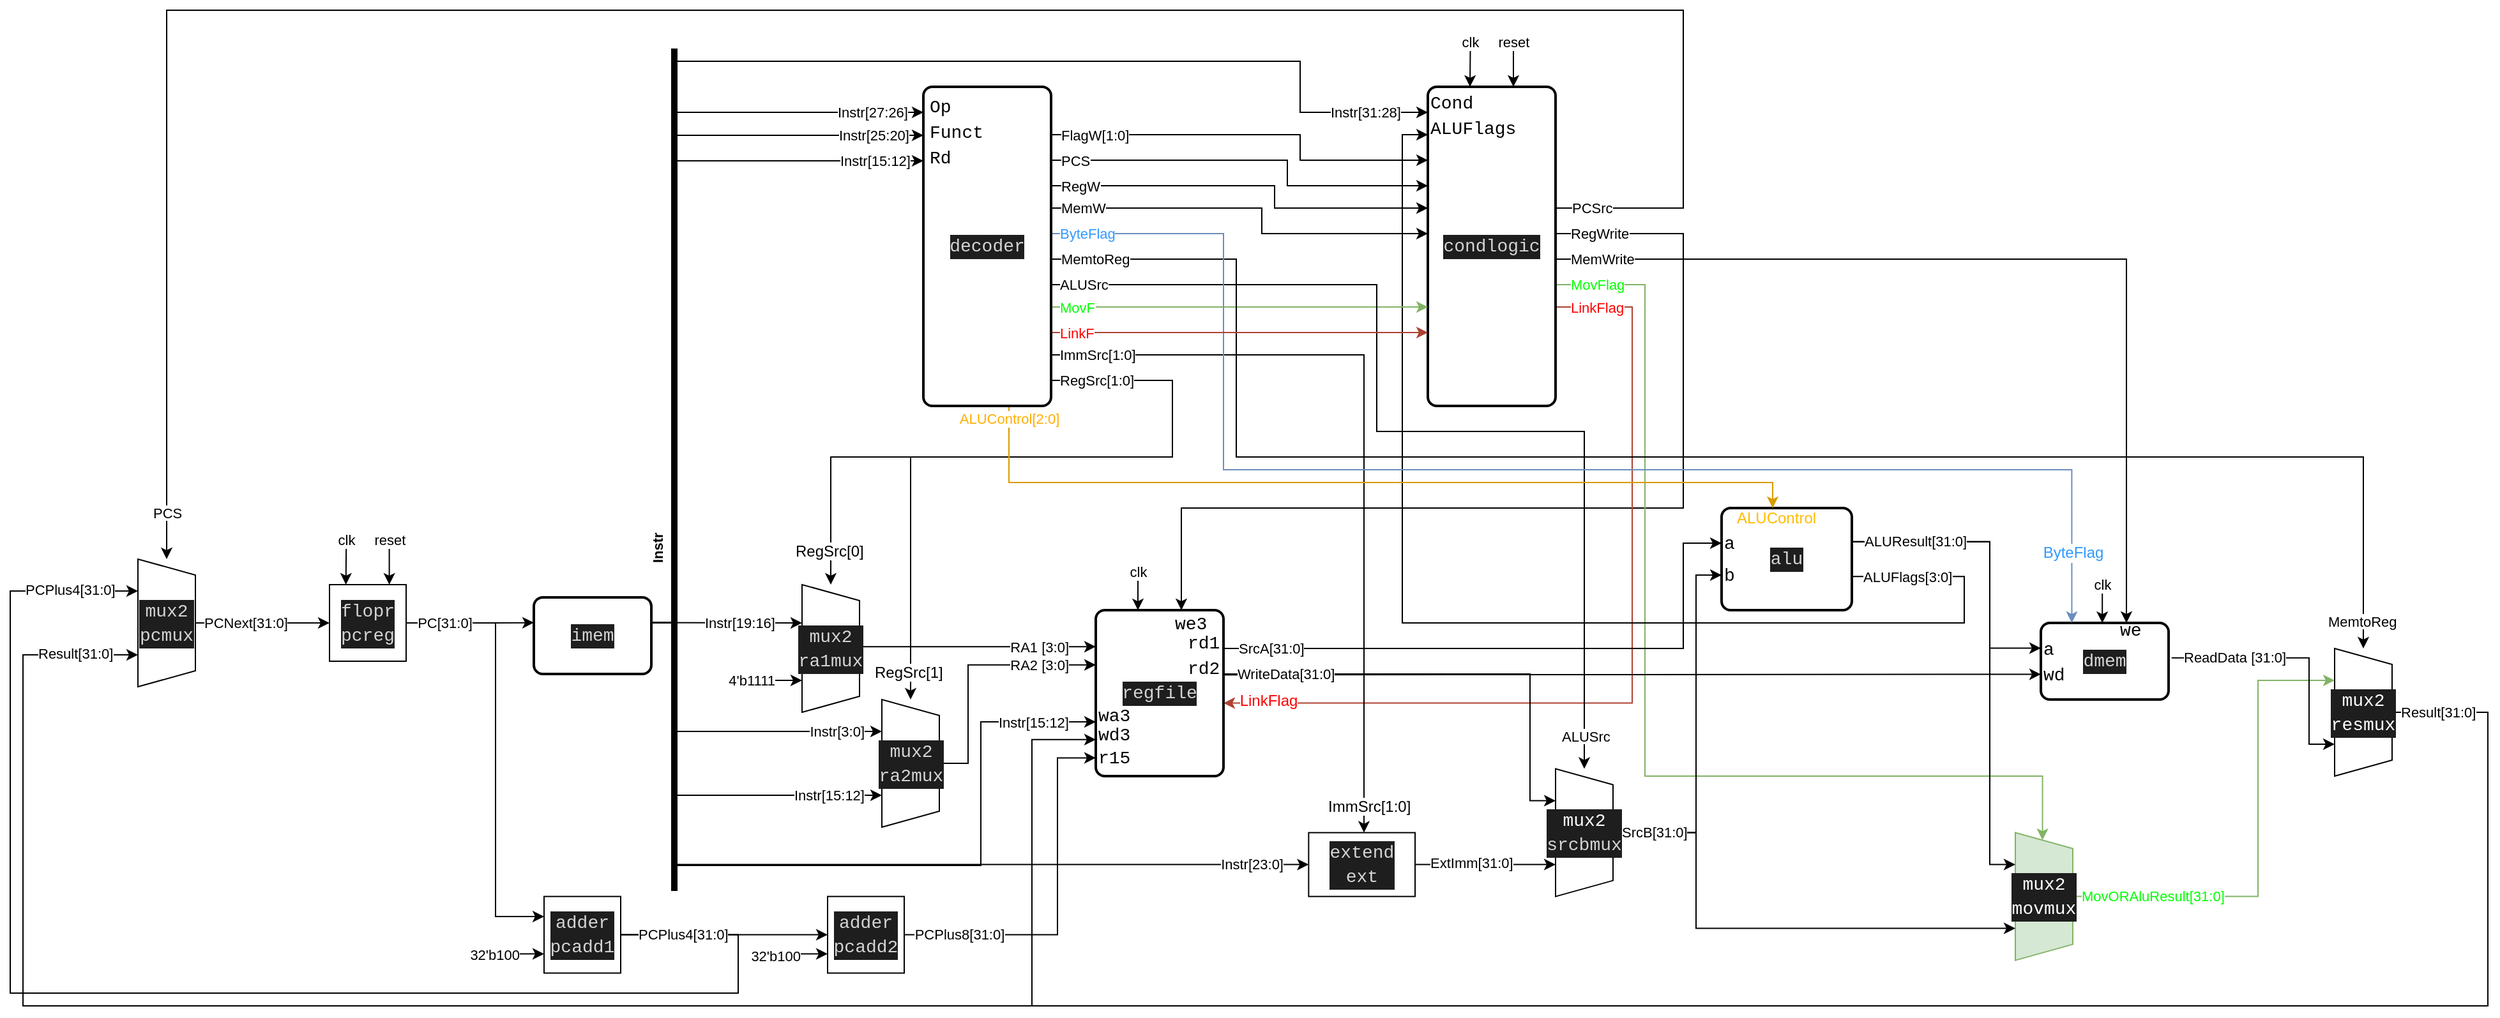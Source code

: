 <mxfile version="21.6.1" type="github">
  <diagram name="Página-1" id="vVoyAeHp4Rk1YM-1fCIQ">
    <mxGraphModel dx="1665" dy="1622" grid="1" gridSize="10" guides="1" tooltips="1" connect="1" arrows="1" fold="1" page="1" pageScale="1" pageWidth="827" pageHeight="1169" math="0" shadow="0">
      <root>
        <mxCell id="0" />
        <mxCell id="1" parent="0" />
        <mxCell id="tbejQX52NWhL7G9Jqi1e-33" value="PCSrc" style="edgeStyle=orthogonalEdgeStyle;rounded=0;orthogonalLoop=1;jettySize=auto;html=1;exitX=1;exitY=0.38;exitDx=0;exitDy=0;exitPerimeter=0;labelPosition=left;verticalLabelPosition=middle;align=left;verticalAlign=middle;textDirection=ltr;entryX=1;entryY=0.5;entryDx=0;entryDy=0;entryPerimeter=0;" parent="1" source="tbejQX52NWhL7G9Jqi1e-9" target="FmY12MPKPxn2fFbcgKqL-1" edge="1">
          <mxGeometry x="-0.989" relative="1" as="geometry">
            <mxPoint x="550" y="-5" as="targetPoint" />
            <Array as="points">
              <mxPoint x="570" y="-5" />
              <mxPoint x="570" y="-160" />
              <mxPoint x="-617" y="-160" />
            </Array>
            <mxPoint as="offset" />
          </mxGeometry>
        </mxCell>
        <mxCell id="tbejQX52NWhL7G9Jqi1e-34" value="RegWrite" style="edgeStyle=orthogonalEdgeStyle;rounded=0;orthogonalLoop=1;jettySize=auto;html=1;exitX=1;exitY=0.46;exitDx=0;exitDy=0;exitPerimeter=0;labelPosition=left;verticalLabelPosition=middle;align=left;verticalAlign=middle;textDirection=ltr;entryX=0.67;entryY=0;entryDx=0;entryDy=0;entryPerimeter=0;" parent="1" source="tbejQX52NWhL7G9Jqi1e-9" target="FmY12MPKPxn2fFbcgKqL-13" edge="1">
          <mxGeometry x="-0.976" relative="1" as="geometry">
            <mxPoint x="550" y="15" as="targetPoint" />
            <Array as="points">
              <mxPoint x="570" y="15" />
              <mxPoint x="570" y="230" />
              <mxPoint x="177" y="230" />
            </Array>
            <mxPoint as="offset" />
          </mxGeometry>
        </mxCell>
        <mxCell id="tbejQX52NWhL7G9Jqi1e-35" value="MemWrite" style="edgeStyle=orthogonalEdgeStyle;rounded=0;orthogonalLoop=1;jettySize=auto;html=1;exitX=1;exitY=0.54;exitDx=0;exitDy=0;exitPerimeter=0;labelPosition=left;verticalLabelPosition=middle;align=left;verticalAlign=middle;textDirection=ltr;entryX=0.67;entryY=0;entryDx=0;entryDy=0;entryPerimeter=0;" parent="1" source="tbejQX52NWhL7G9Jqi1e-9" target="FmY12MPKPxn2fFbcgKqL-44" edge="1">
          <mxGeometry x="-0.973" relative="1" as="geometry">
            <mxPoint x="550" y="35" as="targetPoint" />
            <mxPoint as="offset" />
          </mxGeometry>
        </mxCell>
        <mxCell id="tbejQX52NWhL7G9Jqi1e-36" value="&lt;font color=&quot;#00ff00&quot;&gt;MovFlag&lt;/font&gt;" style="edgeStyle=orthogonalEdgeStyle;rounded=0;orthogonalLoop=1;jettySize=auto;html=1;exitX=1;exitY=0.62;exitDx=0;exitDy=0;exitPerimeter=0;fillColor=#d5e8d4;strokeColor=#82b366;labelPosition=left;verticalLabelPosition=middle;align=left;verticalAlign=middle;textDirection=ltr;entryX=0.942;entryY=0.527;entryDx=0;entryDy=0;entryPerimeter=0;" parent="1" source="tbejQX52NWhL7G9Jqi1e-9" target="FmY12MPKPxn2fFbcgKqL-42" edge="1">
          <mxGeometry x="-0.976" relative="1" as="geometry">
            <mxPoint x="350.0" y="115.174" as="targetPoint" />
            <Array as="points">
              <mxPoint x="540" y="55" />
              <mxPoint x="540" y="440" />
              <mxPoint x="851" y="440" />
            </Array>
            <mxPoint as="offset" />
          </mxGeometry>
        </mxCell>
        <mxCell id="FmY12MPKPxn2fFbcgKqL-51" value="clk" style="edgeStyle=orthogonalEdgeStyle;rounded=0;orthogonalLoop=1;jettySize=auto;html=1;exitX=0.33;exitY=0;exitDx=0;exitDy=0;exitPerimeter=0;startArrow=classic;startFill=1;endArrow=none;endFill=0;" parent="1" source="tbejQX52NWhL7G9Jqi1e-9" edge="1">
          <mxGeometry x="1" relative="1" as="geometry">
            <mxPoint x="403.316" y="-135" as="targetPoint" />
            <mxPoint as="offset" />
          </mxGeometry>
        </mxCell>
        <mxCell id="HjcfJML174UiBPMMvX2T-2" value="LinkFlag" style="edgeStyle=orthogonalEdgeStyle;rounded=0;orthogonalLoop=1;jettySize=auto;html=1;exitX=1;exitY=0.69;exitDx=0;exitDy=0;exitPerimeter=0;entryX=1;entryY=0.56;entryDx=0;entryDy=0;entryPerimeter=0;fillColor=#fad9d5;strokeColor=#ae4132;align=left;fontColor=#ff0000;" edge="1" parent="1" source="tbejQX52NWhL7G9Jqi1e-9" target="FmY12MPKPxn2fFbcgKqL-13">
          <mxGeometry x="-0.971" relative="1" as="geometry">
            <Array as="points">
              <mxPoint x="530" y="73" />
              <mxPoint x="530" y="383" />
            </Array>
            <mxPoint as="offset" />
          </mxGeometry>
        </mxCell>
        <mxCell id="tbejQX52NWhL7G9Jqi1e-9" value="&lt;div style=&quot;color: rgb(212, 212, 212); background-color: rgb(30, 30, 30); font-family: Consolas, &amp;quot;Courier New&amp;quot;, monospace; font-size: 14px; line-height: 19px;&quot;&gt;&lt;div style=&quot;line-height: 19px;&quot;&gt;condlogic&lt;/div&gt;&lt;/div&gt;" style="rounded=1;whiteSpace=wrap;html=1;absoluteArcSize=1;arcSize=14;strokeWidth=2;points=[[0,0.08,0,0,0],[0,0.15,0,0,0],[0,0.23,0,0,0],[0,0.31,0,0,0],[0,0.38,0,0,0],[0,0.46,0,0,0],[0,0.54,0,0,0],[0,0.62,0,0,0],[0,0.69,0,0,0],[0,0.77,0,0,0],[0,0.85,0,0,0],[0,0.92,0,0,0],[0.33,0,0,0,0],[0.33,1,0,0,0],[0.67,0,0,0,0],[0.67,1,0,0,0],[1,0.08,0,0,0],[1,0.15,0,0,0],[1,0.23,0,0,0],[1,0.31,0,0,0],[1,0.38,0,0,0],[1,0.46,0,0,0],[1,0.54,0,0,0],[1,0.62,0,0,0],[1,0.69,0,0,0],[1,0.77,0,0,0],[1,0.85,0,0,0],[1,0.92,0,0,0]];" parent="1" vertex="1">
          <mxGeometry x="370" y="-100" width="100" height="250" as="geometry" />
        </mxCell>
        <mxCell id="FmY12MPKPxn2fFbcgKqL-5" value="PCNext[31:0]" style="edgeStyle=orthogonalEdgeStyle;rounded=0;orthogonalLoop=1;jettySize=auto;html=1;exitX=0.5;exitY=0;exitDx=0;exitDy=0;exitPerimeter=0;entryX=0;entryY=0.5;entryDx=0;entryDy=0;entryPerimeter=0;align=left;" parent="1" source="FmY12MPKPxn2fFbcgKqL-1" target="FmY12MPKPxn2fFbcgKqL-3" edge="1">
          <mxGeometry x="-0.905" relative="1" as="geometry">
            <Array as="points">
              <mxPoint x="-595" y="320" />
            </Array>
            <mxPoint as="offset" />
          </mxGeometry>
        </mxCell>
        <mxCell id="FmY12MPKPxn2fFbcgKqL-1" value="&lt;div style=&quot;color: rgb(212, 212, 212); background-color: rgb(30, 30, 30); font-family: Consolas, &amp;quot;Courier New&amp;quot;, monospace; font-size: 14px; line-height: 19px;&quot;&gt;&lt;div style=&quot;line-height: 19px;&quot;&gt;mux2&lt;/div&gt;&lt;/div&gt;&lt;div style=&quot;color: rgb(212, 212, 212); background-color: rgb(30, 30, 30); font-family: Consolas, &amp;quot;Courier New&amp;quot;, monospace; font-size: 14px; line-height: 19px;&quot;&gt;pcmux&lt;/div&gt;" style="verticalLabelPosition=middle;verticalAlign=middle;html=1;shape=trapezoid;perimeter=trapezoidPerimeter;whiteSpace=wrap;size=0.125;arcSize=10;flipV=1;labelPosition=center;align=center;strokeColor=default;fontFamily=Helvetica;fontSize=12;fontColor=default;fillColor=default;direction=south;rounded=0;shadow=0;points=[[0,0.5,0,0,0],[0.25,1,0,0,0],[0.5,0,0,0,0],[0.75,1,0,0,0],[1,0.5,0,0,0]];" parent="1" vertex="1">
          <mxGeometry x="-640" y="270" width="45" height="100" as="geometry" />
        </mxCell>
        <mxCell id="FmY12MPKPxn2fFbcgKqL-21" style="edgeStyle=orthogonalEdgeStyle;rounded=0;orthogonalLoop=1;jettySize=auto;html=1;exitX=1;exitY=0.5;exitDx=0;exitDy=0;exitPerimeter=0;entryX=0;entryY=0.33;entryDx=0;entryDy=0;entryPerimeter=0;" parent="1" source="FmY12MPKPxn2fFbcgKqL-3" target="FmY12MPKPxn2fFbcgKqL-18" edge="1">
          <mxGeometry relative="1" as="geometry" />
        </mxCell>
        <mxCell id="FmY12MPKPxn2fFbcgKqL-22" value="PC[31:0]" style="edgeStyle=orthogonalEdgeStyle;rounded=0;orthogonalLoop=1;jettySize=auto;html=1;exitX=1;exitY=0.5;exitDx=0;exitDy=0;exitPerimeter=0;entryX=0;entryY=0.25;entryDx=0;entryDy=0;entryPerimeter=0;" parent="1" source="FmY12MPKPxn2fFbcgKqL-3" target="FmY12MPKPxn2fFbcgKqL-6" edge="1">
          <mxGeometry x="-0.823" relative="1" as="geometry">
            <Array as="points">
              <mxPoint x="-360" y="320" />
              <mxPoint x="-360" y="550" />
              <mxPoint x="-322" y="550" />
            </Array>
            <mxPoint as="offset" />
          </mxGeometry>
        </mxCell>
        <mxCell id="FmY12MPKPxn2fFbcgKqL-3" value="&lt;div style=&quot;color: rgb(212, 212, 212); background-color: rgb(30, 30, 30); font-family: Consolas, &amp;quot;Courier New&amp;quot;, monospace; font-size: 14px; line-height: 19px;&quot;&gt;&lt;div style=&quot;line-height: 19px;&quot;&gt;flopr&lt;/div&gt;&lt;/div&gt;&lt;div style=&quot;color: rgb(212, 212, 212); background-color: rgb(30, 30, 30); font-family: Consolas, &amp;quot;Courier New&amp;quot;, monospace; font-size: 14px; line-height: 19px;&quot;&gt;pcreg&lt;/div&gt;" style="whiteSpace=wrap;html=1;aspect=fixed;strokeColor=default;fontFamily=Helvetica;fontSize=12;fontColor=default;fillColor=default;points=[[0,0.25,0,0,0],[0,0.5,0,0,0],[0,0.75,0,0,0],[0.5,0,0,0,0],[0.5,1,0,0,0],[1,0.5,0,0,0]];" parent="1" vertex="1">
          <mxGeometry x="-490" y="290" width="60" height="60" as="geometry" />
        </mxCell>
        <mxCell id="FmY12MPKPxn2fFbcgKqL-8" value="32&#39;b100" style="edgeStyle=orthogonalEdgeStyle;rounded=0;orthogonalLoop=1;jettySize=auto;html=1;exitX=0;exitY=0.75;exitDx=0;exitDy=0;exitPerimeter=0;endArrow=none;endFill=0;startArrow=classic;startFill=1;align=right;" parent="1" source="FmY12MPKPxn2fFbcgKqL-6" edge="1">
          <mxGeometry x="0.254" y="1" relative="1" as="geometry">
            <mxPoint x="-350" y="580" as="targetPoint" />
            <mxPoint as="offset" />
          </mxGeometry>
        </mxCell>
        <mxCell id="FmY12MPKPxn2fFbcgKqL-9" style="edgeStyle=orthogonalEdgeStyle;rounded=0;orthogonalLoop=1;jettySize=auto;html=1;exitX=1;exitY=0.5;exitDx=0;exitDy=0;exitPerimeter=0;entryX=0.75;entryY=1;entryDx=0;entryDy=0;entryPerimeter=0;" parent="1" target="FmY12MPKPxn2fFbcgKqL-1" edge="1">
          <mxGeometry relative="1" as="geometry">
            <mxPoint x="-320.04" y="564.3" as="sourcePoint" />
            <mxPoint x="-698.04" y="280" as="targetPoint" />
            <Array as="points">
              <mxPoint x="-170" y="564" />
              <mxPoint x="-170" y="610" />
              <mxPoint x="-740" y="610" />
              <mxPoint x="-740" y="295" />
            </Array>
          </mxGeometry>
        </mxCell>
        <mxCell id="FmY12MPKPxn2fFbcgKqL-6" value="&lt;div style=&quot;color: rgb(212, 212, 212); background-color: rgb(30, 30, 30); font-family: Consolas, &amp;quot;Courier New&amp;quot;, monospace; font-size: 14px; line-height: 19px;&quot;&gt;&lt;div style=&quot;line-height: 19px;&quot;&gt;&lt;div style=&quot;line-height: 19px;&quot;&gt;adder&lt;/div&gt;&lt;/div&gt;&lt;div style=&quot;line-height: 19px;&quot;&gt;pcadd1&lt;/div&gt;&lt;/div&gt;" style="whiteSpace=wrap;html=1;aspect=fixed;strokeColor=default;fontFamily=Helvetica;fontSize=12;fontColor=default;fillColor=default;points=[[0,0.25,0,0,0],[0,0.5,0,0,0],[0,0.75,0,0,0],[0.5,0,0,0,0],[0.5,1,0,0,0],[1,0.5,0,0,0]];" parent="1" vertex="1">
          <mxGeometry x="-322" y="534.3" width="60" height="60" as="geometry" />
        </mxCell>
        <mxCell id="FmY12MPKPxn2fFbcgKqL-10" value="32&#39;b100" style="edgeStyle=orthogonalEdgeStyle;rounded=0;orthogonalLoop=1;jettySize=auto;html=1;exitX=0;exitY=0.75;exitDx=0;exitDy=0;exitPerimeter=0;endArrow=none;endFill=0;startArrow=classic;startFill=1;align=right;" parent="1" source="FmY12MPKPxn2fFbcgKqL-11" edge="1">
          <mxGeometry x="0.004" y="1" relative="1" as="geometry">
            <mxPoint x="-140" y="579" as="targetPoint" />
            <mxPoint as="offset" />
          </mxGeometry>
        </mxCell>
        <mxCell id="FmY12MPKPxn2fFbcgKqL-12" value="PCPlus4[31:0]" style="edgeStyle=orthogonalEdgeStyle;rounded=0;orthogonalLoop=1;jettySize=auto;html=1;exitX=0;exitY=0.5;exitDx=0;exitDy=0;exitPerimeter=0;entryX=1;entryY=0.5;entryDx=0;entryDy=0;entryPerimeter=0;startArrow=classic;startFill=1;endArrow=none;endFill=0;align=left;" parent="1" source="FmY12MPKPxn2fFbcgKqL-11" target="FmY12MPKPxn2fFbcgKqL-6" edge="1">
          <mxGeometry x="0.852" relative="1" as="geometry">
            <mxPoint as="offset" />
          </mxGeometry>
        </mxCell>
        <mxCell id="FmY12MPKPxn2fFbcgKqL-37" value="PCPlus8[31:0]" style="edgeStyle=orthogonalEdgeStyle;rounded=0;orthogonalLoop=1;jettySize=auto;html=1;exitX=1;exitY=0.5;exitDx=0;exitDy=0;exitPerimeter=0;entryX=0;entryY=0.89;entryDx=0;entryDy=0;entryPerimeter=0;" parent="1" source="FmY12MPKPxn2fFbcgKqL-11" target="FmY12MPKPxn2fFbcgKqL-13" edge="1">
          <mxGeometry x="-0.701" relative="1" as="geometry">
            <Array as="points">
              <mxPoint x="80" y="564" />
              <mxPoint x="80" y="426" />
            </Array>
            <mxPoint as="offset" />
          </mxGeometry>
        </mxCell>
        <mxCell id="FmY12MPKPxn2fFbcgKqL-11" value="&lt;div style=&quot;color: rgb(212, 212, 212); background-color: rgb(30, 30, 30); font-family: Consolas, &amp;quot;Courier New&amp;quot;, monospace; font-size: 14px; line-height: 19px;&quot;&gt;&lt;div style=&quot;line-height: 19px;&quot;&gt;&lt;div style=&quot;line-height: 19px;&quot;&gt;adder&lt;/div&gt;&lt;/div&gt;&lt;div style=&quot;line-height: 19px;&quot;&gt;pcadd2&lt;/div&gt;&lt;/div&gt;" style="whiteSpace=wrap;html=1;aspect=fixed;strokeColor=default;fontFamily=Helvetica;fontSize=12;fontColor=default;fillColor=default;points=[[0,0.25,0,0,0],[0,0.5,0,0,0],[0,0.75,0,0,0],[0.5,0,0,0,0],[0.5,1,0,0,0],[1,0.5,0,0,0]];" parent="1" vertex="1">
          <mxGeometry x="-100" y="534.3" width="60" height="60" as="geometry" />
        </mxCell>
        <mxCell id="FmY12MPKPxn2fFbcgKqL-15" value="clk" style="edgeStyle=orthogonalEdgeStyle;rounded=0;orthogonalLoop=1;jettySize=auto;html=1;exitX=0.33;exitY=0;exitDx=0;exitDy=0;exitPerimeter=0;startArrow=classic;startFill=1;endArrow=none;endFill=0;" parent="1" source="FmY12MPKPxn2fFbcgKqL-13" edge="1">
          <mxGeometry x="1" relative="1" as="geometry">
            <mxPoint x="143" y="280" as="targetPoint" />
            <Array as="points">
              <mxPoint x="143" y="280" />
              <mxPoint x="143" y="280" />
            </Array>
            <mxPoint as="offset" />
          </mxGeometry>
        </mxCell>
        <mxCell id="FmY12MPKPxn2fFbcgKqL-47" value="" style="edgeStyle=orthogonalEdgeStyle;rounded=0;orthogonalLoop=1;jettySize=auto;html=1;exitX=0.989;exitY=0.39;exitDx=0;exitDy=0;exitPerimeter=0;entryX=0;entryY=0.67;entryDx=0;entryDy=0;entryPerimeter=0;align=left;" parent="1" source="FmY12MPKPxn2fFbcgKqL-13" target="FmY12MPKPxn2fFbcgKqL-44" edge="1">
          <mxGeometry x="-0.71" relative="1" as="geometry">
            <Array as="points">
              <mxPoint x="161" y="361" />
            </Array>
            <mxPoint as="offset" />
          </mxGeometry>
        </mxCell>
        <mxCell id="FmY12MPKPxn2fFbcgKqL-106" value="SrcA[31:0]" style="edgeStyle=orthogonalEdgeStyle;rounded=0;orthogonalLoop=1;jettySize=auto;html=1;exitX=1;exitY=0.22;exitDx=0;exitDy=0;exitPerimeter=0;entryX=0;entryY=0.5;entryDx=0;entryDy=0;align=left;" parent="1" source="FmY12MPKPxn2fFbcgKqL-13" target="FmY12MPKPxn2fFbcgKqL-115" edge="1">
          <mxGeometry x="-0.952" relative="1" as="geometry">
            <mxPoint x="310" y="338" as="targetPoint" />
            <Array as="points">
              <mxPoint x="210" y="340" />
              <mxPoint x="570" y="340" />
              <mxPoint x="570" y="258" />
            </Array>
            <mxPoint as="offset" />
          </mxGeometry>
        </mxCell>
        <mxCell id="FmY12MPKPxn2fFbcgKqL-130" value="WriteData[31:0]" style="edgeStyle=orthogonalEdgeStyle;rounded=0;orthogonalLoop=1;jettySize=auto;html=1;exitX=1;exitY=0.44;exitDx=0;exitDy=0;exitPerimeter=0;entryX=0.75;entryY=1;entryDx=0;entryDy=0;entryPerimeter=0;align=left;" parent="1" source="FmY12MPKPxn2fFbcgKqL-13" target="FmY12MPKPxn2fFbcgKqL-127" edge="1">
          <mxGeometry x="-0.909" relative="1" as="geometry">
            <Array as="points">
              <mxPoint x="210" y="360" />
              <mxPoint x="450" y="360" />
              <mxPoint x="450" y="459" />
            </Array>
            <mxPoint as="offset" />
          </mxGeometry>
        </mxCell>
        <mxCell id="FmY12MPKPxn2fFbcgKqL-13" value="&lt;div style=&quot;color: rgb(212, 212, 212); background-color: rgb(30, 30, 30); font-family: Consolas, &amp;quot;Courier New&amp;quot;, monospace; font-size: 14px; line-height: 19px;&quot;&gt;&lt;div style=&quot;line-height: 19px;&quot;&gt;regfile&lt;/div&gt;&lt;/div&gt;" style="rounded=1;whiteSpace=wrap;html=1;absoluteArcSize=1;arcSize=14;strokeWidth=2;points=[[0,0.11,0,0,0],[0,0.22,0,0,0],[0,0.33,0,0,0],[0,0.44,0,0,0],[0,0.56,0,0,0],[0,0.67,0,0,0],[0,0.78,0,0,0],[0,0.89,0,0,0],[0.33,0,0,0,0],[0.33,1,0,0,0],[0.67,0,0,0,0],[0.67,1,0,0,0],[1,0.11,0,0,0],[1,0.22,0,0,0],[1,0.33,0,0,0],[1,0.44,0,0,0],[1,0.56,0,0,0],[1,0.67,0,0,0],[1,0.78,0,0,0],[1,0.89,0,0,0]];" parent="1" vertex="1">
          <mxGeometry x="110" y="310" width="100" height="130" as="geometry" />
        </mxCell>
        <mxCell id="FmY12MPKPxn2fFbcgKqL-27" value="4&#39;b1111" style="edgeStyle=orthogonalEdgeStyle;rounded=0;orthogonalLoop=1;jettySize=auto;html=1;exitX=0.25;exitY=1;exitDx=0;exitDy=0;exitPerimeter=0;startArrow=classic;startFill=1;endArrow=none;endFill=0;align=right;" parent="1" source="FmY12MPKPxn2fFbcgKqL-17" edge="1">
          <mxGeometry x="0.325" relative="1" as="geometry">
            <mxPoint x="-150" y="365.2" as="targetPoint" />
            <mxPoint as="offset" />
          </mxGeometry>
        </mxCell>
        <mxCell id="FmY12MPKPxn2fFbcgKqL-34" value="RA1 [3:0]" style="edgeStyle=orthogonalEdgeStyle;rounded=0;orthogonalLoop=1;jettySize=auto;html=1;exitX=0.5;exitY=0;exitDx=0;exitDy=0;exitPerimeter=0;entryX=0;entryY=0.22;entryDx=0;entryDy=0;entryPerimeter=0;align=right;" parent="1" source="FmY12MPKPxn2fFbcgKqL-17" target="FmY12MPKPxn2fFbcgKqL-13" edge="1">
          <mxGeometry x="0.785" relative="1" as="geometry">
            <mxPoint x="30" y="340" as="targetPoint" />
            <Array as="points">
              <mxPoint x="-75" y="339" />
            </Array>
            <mxPoint as="offset" />
          </mxGeometry>
        </mxCell>
        <mxCell id="FmY12MPKPxn2fFbcgKqL-17" value="&lt;div style=&quot;color: rgb(212, 212, 212); background-color: rgb(30, 30, 30); font-family: Consolas, &amp;quot;Courier New&amp;quot;, monospace; font-size: 14px; line-height: 19px;&quot;&gt;&lt;div style=&quot;line-height: 19px;&quot;&gt;mux2&lt;/div&gt;&lt;/div&gt;&lt;div style=&quot;color: rgb(212, 212, 212); background-color: rgb(30, 30, 30); font-family: Consolas, &amp;quot;Courier New&amp;quot;, monospace; font-size: 14px; line-height: 19px;&quot;&gt;&lt;div style=&quot;line-height: 19px;&quot;&gt;ra1mux&lt;/div&gt;&lt;/div&gt;" style="verticalLabelPosition=middle;verticalAlign=middle;html=1;shape=trapezoid;perimeter=trapezoidPerimeter;whiteSpace=wrap;size=0.125;arcSize=10;flipV=1;labelPosition=center;align=center;strokeColor=default;fontFamily=Helvetica;fontSize=12;fontColor=default;fillColor=default;direction=south;rounded=0;shadow=0;points=[[0,0.5,0,0,0],[0.25,1,0,0,0],[0.5,0,0,0,0],[0.75,1,0,0,0],[1,0.5,0,0,0]];" parent="1" vertex="1">
          <mxGeometry x="-120" y="290" width="45" height="100" as="geometry" />
        </mxCell>
        <mxCell id="FmY12MPKPxn2fFbcgKqL-26" value="Instr[19:16]" style="edgeStyle=orthogonalEdgeStyle;rounded=0;orthogonalLoop=1;jettySize=auto;html=1;exitX=1;exitY=0.33;exitDx=0;exitDy=0;exitPerimeter=0;align=right;" parent="1" source="FmY12MPKPxn2fFbcgKqL-18" edge="1">
          <mxGeometry x="0.661" relative="1" as="geometry">
            <mxPoint x="-120" y="320" as="targetPoint" />
            <Array as="points">
              <mxPoint x="-120" y="320" />
            </Array>
            <mxPoint as="offset" />
          </mxGeometry>
        </mxCell>
        <mxCell id="FmY12MPKPxn2fFbcgKqL-31" value="Instr[3:0]" style="edgeStyle=orthogonalEdgeStyle;rounded=0;orthogonalLoop=1;jettySize=auto;html=1;exitX=1;exitY=0.33;exitDx=0;exitDy=0;exitPerimeter=0;entryX=0.75;entryY=1;entryDx=0;entryDy=0;entryPerimeter=0;align=right;" parent="1" source="FmY12MPKPxn2fFbcgKqL-18" target="FmY12MPKPxn2fFbcgKqL-30" edge="1">
          <mxGeometry x="0.906" relative="1" as="geometry">
            <Array as="points">
              <mxPoint x="-220" y="320" />
              <mxPoint x="-220" y="405" />
            </Array>
            <mxPoint as="offset" />
          </mxGeometry>
        </mxCell>
        <mxCell id="FmY12MPKPxn2fFbcgKqL-32" value="Instr[15:12]" style="edgeStyle=orthogonalEdgeStyle;rounded=0;orthogonalLoop=1;jettySize=auto;html=1;exitX=1;exitY=0.33;exitDx=0;exitDy=0;exitPerimeter=0;entryX=0.25;entryY=1;entryDx=0;entryDy=0;entryPerimeter=0;align=right;" parent="1" source="FmY12MPKPxn2fFbcgKqL-18" target="FmY12MPKPxn2fFbcgKqL-30" edge="1">
          <mxGeometry x="0.921" relative="1" as="geometry">
            <Array as="points">
              <mxPoint x="-220" y="320" />
              <mxPoint x="-220" y="455" />
            </Array>
            <mxPoint as="offset" />
          </mxGeometry>
        </mxCell>
        <mxCell id="FmY12MPKPxn2fFbcgKqL-67" value="Instr[27:26]" style="edgeStyle=orthogonalEdgeStyle;rounded=0;orthogonalLoop=1;jettySize=auto;html=1;exitX=1;exitY=0.33;exitDx=0;exitDy=0;exitPerimeter=0;entryX=0;entryY=0.08;entryDx=0;entryDy=0;entryPerimeter=0;align=right;" parent="1" source="FmY12MPKPxn2fFbcgKqL-18" target="FmY12MPKPxn2fFbcgKqL-54" edge="1">
          <mxGeometry x="0.965" relative="1" as="geometry">
            <Array as="points">
              <mxPoint x="-220" y="320" />
              <mxPoint x="-220" y="-80" />
            </Array>
            <mxPoint as="offset" />
          </mxGeometry>
        </mxCell>
        <mxCell id="FmY12MPKPxn2fFbcgKqL-69" value="Instr[25:20]" style="edgeStyle=orthogonalEdgeStyle;rounded=0;orthogonalLoop=1;jettySize=auto;html=1;exitX=1;exitY=0.33;exitDx=0;exitDy=0;exitPerimeter=0;entryX=0;entryY=0.15;entryDx=0;entryDy=0;entryPerimeter=0;align=right;" parent="1" source="FmY12MPKPxn2fFbcgKqL-18" target="FmY12MPKPxn2fFbcgKqL-54" edge="1">
          <mxGeometry x="0.966" relative="1" as="geometry">
            <mxPoint x="290" y="-10" as="targetPoint" />
            <Array as="points">
              <mxPoint x="-220" y="320" />
              <mxPoint x="-220" y="-62" />
              <mxPoint x="-25" y="-62" />
            </Array>
            <mxPoint as="offset" />
          </mxGeometry>
        </mxCell>
        <mxCell id="FmY12MPKPxn2fFbcgKqL-73" value="Instr[15:12]" style="edgeStyle=orthogonalEdgeStyle;rounded=0;orthogonalLoop=1;jettySize=auto;html=1;exitX=1;exitY=0.33;exitDx=0;exitDy=0;exitPerimeter=0;entryX=0;entryY=0.23;entryDx=0;entryDy=0;entryPerimeter=0;align=right;" parent="1" source="FmY12MPKPxn2fFbcgKqL-18" target="FmY12MPKPxn2fFbcgKqL-54" edge="1">
          <mxGeometry x="0.966" relative="1" as="geometry">
            <Array as="points">
              <mxPoint x="-220" y="320" />
              <mxPoint x="-220" y="-42" />
              <mxPoint x="-25" y="-42" />
            </Array>
            <mxPoint as="offset" />
          </mxGeometry>
        </mxCell>
        <mxCell id="FmY12MPKPxn2fFbcgKqL-77" value="Instr[31:28]" style="edgeStyle=orthogonalEdgeStyle;rounded=0;orthogonalLoop=1;jettySize=auto;html=1;exitX=1;exitY=0.33;exitDx=0;exitDy=0;exitPerimeter=0;entryX=0;entryY=0.08;entryDx=0;entryDy=0;entryPerimeter=0;align=right;" parent="1" source="FmY12MPKPxn2fFbcgKqL-18" target="tbejQX52NWhL7G9Jqi1e-9" edge="1">
          <mxGeometry x="0.963" relative="1" as="geometry">
            <Array as="points">
              <mxPoint x="-220" y="320" />
              <mxPoint x="-220" y="-120" />
              <mxPoint x="270" y="-120" />
              <mxPoint x="270" y="-80" />
            </Array>
            <mxPoint as="offset" />
          </mxGeometry>
        </mxCell>
        <mxCell id="FmY12MPKPxn2fFbcgKqL-113" value="Instr[15:12]" style="edgeStyle=orthogonalEdgeStyle;rounded=0;orthogonalLoop=1;jettySize=auto;html=1;exitX=1;exitY=0.33;exitDx=0;exitDy=0;exitPerimeter=0;entryX=0;entryY=0.75;entryDx=0;entryDy=0;align=right;" parent="1" source="FmY12MPKPxn2fFbcgKqL-18" target="FmY12MPKPxn2fFbcgKqL-112" edge="1">
          <mxGeometry x="0.939" relative="1" as="geometry">
            <Array as="points">
              <mxPoint x="-220" y="320" />
              <mxPoint x="-220" y="510" />
              <mxPoint x="20" y="510" />
              <mxPoint x="20" y="398" />
            </Array>
            <mxPoint as="offset" />
          </mxGeometry>
        </mxCell>
        <mxCell id="FmY12MPKPxn2fFbcgKqL-124" value="Instr[23:0]" style="edgeStyle=orthogonalEdgeStyle;rounded=0;orthogonalLoop=1;jettySize=auto;html=1;exitX=1;exitY=0.33;exitDx=0;exitDy=0;exitPerimeter=0;entryX=0;entryY=0.5;entryDx=0;entryDy=0;entryPerimeter=0;align=right;" parent="1" source="FmY12MPKPxn2fFbcgKqL-18" target="FmY12MPKPxn2fFbcgKqL-122" edge="1">
          <mxGeometry x="0.946" relative="1" as="geometry">
            <Array as="points">
              <mxPoint x="-220" y="320" />
              <mxPoint x="-220" y="510" />
            </Array>
            <mxPoint as="offset" />
          </mxGeometry>
        </mxCell>
        <mxCell id="FmY12MPKPxn2fFbcgKqL-18" value="&lt;div style=&quot;color: rgb(212, 212, 212); background-color: rgb(30, 30, 30); font-family: Consolas, &amp;quot;Courier New&amp;quot;, monospace; font-size: 14px; line-height: 19px;&quot;&gt;&lt;div style=&quot;line-height: 19px;&quot;&gt;&lt;div style=&quot;line-height: 19px;&quot;&gt;imem&lt;/div&gt;&lt;/div&gt;&lt;/div&gt;" style="rounded=1;whiteSpace=wrap;html=1;absoluteArcSize=1;arcSize=14;strokeWidth=2;points=[[0,0.33,0,0,0],[0,0.67,0,0,0],[0.33,0,0,0,0],[0.33,1,0,0,0],[0.67,0,0,0,0],[0.67,1,0,0,0],[1,0.33,0,0,0],[1,0.67,0,0,0]];" parent="1" vertex="1">
          <mxGeometry x="-330" y="300" width="92" height="60" as="geometry" />
        </mxCell>
        <mxCell id="FmY12MPKPxn2fFbcgKqL-35" value="RA2 [3:0]" style="edgeStyle=orthogonalEdgeStyle;rounded=0;orthogonalLoop=1;jettySize=auto;html=1;exitX=0.5;exitY=0;exitDx=0;exitDy=0;exitPerimeter=0;entryX=0;entryY=0.33;entryDx=0;entryDy=0;entryPerimeter=0;align=right;" parent="1" source="FmY12MPKPxn2fFbcgKqL-30" target="FmY12MPKPxn2fFbcgKqL-13" edge="1">
          <mxGeometry x="0.8" relative="1" as="geometry">
            <Array as="points">
              <mxPoint x="10" y="430" />
              <mxPoint x="10" y="353" />
            </Array>
            <mxPoint as="offset" />
          </mxGeometry>
        </mxCell>
        <mxCell id="FmY12MPKPxn2fFbcgKqL-30" value="&lt;div style=&quot;color: rgb(212, 212, 212); background-color: rgb(30, 30, 30); font-family: Consolas, &amp;quot;Courier New&amp;quot;, monospace; font-size: 14px; line-height: 19px;&quot;&gt;&lt;div style=&quot;line-height: 19px;&quot;&gt;mux2&lt;/div&gt;&lt;/div&gt;&lt;div style=&quot;color: rgb(212, 212, 212); background-color: rgb(30, 30, 30); font-family: Consolas, &amp;quot;Courier New&amp;quot;, monospace; font-size: 14px; line-height: 19px;&quot;&gt;&lt;div style=&quot;line-height: 19px;&quot;&gt;&lt;div style=&quot;line-height: 19px;&quot;&gt;ra2mux&lt;/div&gt;&lt;/div&gt;&lt;/div&gt;" style="verticalLabelPosition=middle;verticalAlign=middle;html=1;shape=trapezoid;perimeter=trapezoidPerimeter;whiteSpace=wrap;size=0.125;arcSize=10;flipV=1;labelPosition=center;align=center;strokeColor=default;fontFamily=Helvetica;fontSize=12;fontColor=default;fillColor=default;direction=south;rounded=0;shadow=0;points=[[0,0.5,0,0,0],[0.25,1,0,0,0],[0.5,0,0,0,0],[0.75,1,0,0,0],[1,0.5,0,0,0]];" parent="1" vertex="1">
          <mxGeometry x="-57.5" y="380" width="45" height="100" as="geometry" />
        </mxCell>
        <mxCell id="FmY12MPKPxn2fFbcgKqL-39" value="" style="edgeStyle=orthogonalEdgeStyle;rounded=0;orthogonalLoop=1;jettySize=auto;html=1;exitX=0.5;exitY=0;exitDx=0;exitDy=0;exitPerimeter=0;entryX=0.25;entryY=1;entryDx=0;entryDy=0;entryPerimeter=0;align=center;" parent="1" source="FmY12MPKPxn2fFbcgKqL-38" target="FmY12MPKPxn2fFbcgKqL-1" edge="1">
          <mxGeometry x="-0.971" relative="1" as="geometry">
            <Array as="points">
              <mxPoint x="1200" y="390" />
              <mxPoint x="1200" y="620" />
              <mxPoint x="-730" y="620" />
              <mxPoint x="-730" y="345" />
            </Array>
            <mxPoint as="offset" />
          </mxGeometry>
        </mxCell>
        <mxCell id="FmY12MPKPxn2fFbcgKqL-109" value="&lt;span style=&quot;color: rgb(0, 0, 0); font-family: Helvetica; font-size: 11px; font-style: normal; font-variant-ligatures: normal; font-variant-caps: normal; font-weight: 400; letter-spacing: normal; orphans: 2; text-indent: 0px; text-transform: none; widows: 2; word-spacing: 0px; -webkit-text-stroke-width: 0px; background-color: rgb(255, 255, 255); text-decoration-thickness: initial; text-decoration-style: initial; text-decoration-color: initial; float: none; display: inline !important;&quot;&gt;Result[31:0]&lt;/span&gt;" style="edgeStyle=orthogonalEdgeStyle;rounded=0;orthogonalLoop=1;jettySize=auto;html=1;exitX=0.5;exitY=0;exitDx=0;exitDy=0;exitPerimeter=0;align=left;entryX=0;entryY=0.78;entryDx=0;entryDy=0;entryPerimeter=0;" parent="1" source="FmY12MPKPxn2fFbcgKqL-38" target="FmY12MPKPxn2fFbcgKqL-13" edge="1">
          <mxGeometry x="-0.994" relative="1" as="geometry">
            <mxPoint x="-8.889" y="510" as="targetPoint" />
            <Array as="points">
              <mxPoint x="1200" y="390" />
              <mxPoint x="1200" y="620" />
              <mxPoint x="60" y="620" />
              <mxPoint x="60" y="411" />
            </Array>
            <mxPoint as="offset" />
          </mxGeometry>
        </mxCell>
        <mxCell id="FmY12MPKPxn2fFbcgKqL-38" value="&lt;div style=&quot;background-color: rgb(30, 30, 30); font-family: Consolas, &amp;quot;Courier New&amp;quot;, monospace; font-size: 14px; line-height: 19px;&quot;&gt;&lt;div style=&quot;line-height: 19px;&quot;&gt;&lt;font color=&quot;#ffffff&quot;&gt;mux2&lt;/font&gt;&lt;/div&gt;&lt;/div&gt;&lt;div style=&quot;background-color: rgb(30, 30, 30); font-family: Consolas, &amp;quot;Courier New&amp;quot;, monospace; font-size: 14px; line-height: 19px;&quot;&gt;&lt;div style=&quot;line-height: 19px;&quot;&gt;&lt;font color=&quot;#ffffff&quot;&gt;resmux&lt;/font&gt;&lt;/div&gt;&lt;/div&gt;" style="verticalLabelPosition=middle;verticalAlign=middle;html=1;shape=trapezoid;perimeter=trapezoidPerimeter;whiteSpace=wrap;size=0.125;arcSize=10;flipV=1;labelPosition=center;align=center;fontFamily=Helvetica;fontSize=12;direction=south;rounded=0;shadow=0;points=[[0,0.5,0,0,0],[0.25,1,0,0,0],[0.5,0,0,0,0],[0.75,1,0,0,0],[1,0.5,0,0,0]];" parent="1" vertex="1">
          <mxGeometry x="1080" y="340" width="45" height="100" as="geometry" />
        </mxCell>
        <mxCell id="FmY12MPKPxn2fFbcgKqL-43" value="&lt;font color=&quot;#00ff00&quot;&gt;MovORAluResult[31:0]&lt;/font&gt;" style="edgeStyle=orthogonalEdgeStyle;rounded=0;orthogonalLoop=1;jettySize=auto;html=1;exitX=0.5;exitY=0;exitDx=0;exitDy=0;exitPerimeter=0;fillColor=#d5e8d4;strokeColor=#82b366;align=left;entryX=0.75;entryY=1;entryDx=0;entryDy=0;entryPerimeter=0;" parent="1" source="FmY12MPKPxn2fFbcgKqL-42" target="FmY12MPKPxn2fFbcgKqL-38" edge="1">
          <mxGeometry x="-0.973" relative="1" as="geometry">
            <mxPoint x="1040" y="420" as="targetPoint" />
            <Array as="points">
              <mxPoint x="1020" y="534" />
              <mxPoint x="1020" y="365" />
            </Array>
            <mxPoint as="offset" />
          </mxGeometry>
        </mxCell>
        <mxCell id="FmY12MPKPxn2fFbcgKqL-42" value="&lt;div style=&quot;background-color: rgb(30, 30, 30); font-family: Consolas, &amp;quot;Courier New&amp;quot;, monospace; font-size: 14px; line-height: 19px;&quot;&gt;&lt;div style=&quot;line-height: 19px;&quot;&gt;&lt;font color=&quot;#ffffff&quot;&gt;mux2&lt;/font&gt;&lt;/div&gt;&lt;/div&gt;&lt;div style=&quot;background-color: rgb(30, 30, 30); line-height: 19px; font-size: 14px; font-family: Consolas, &amp;quot;Courier New&amp;quot;, monospace;&quot;&gt;&lt;div style=&quot;line-height: 19px;&quot;&gt;&lt;font face=&quot;Consolas, Courier New, monospace&quot; color=&quot;#ffffff&quot;&gt;movmux&lt;/font&gt;&lt;br&gt;&lt;/div&gt;&lt;/div&gt;" style="verticalLabelPosition=middle;verticalAlign=middle;html=1;shape=trapezoid;perimeter=trapezoidPerimeter;whiteSpace=wrap;size=0.125;arcSize=10;flipV=1;labelPosition=center;align=center;fontFamily=Helvetica;fontSize=12;direction=south;rounded=0;shadow=0;points=[[0,0.5,0,0,0],[0.25,1,0,0,0],[0.5,0,0,0,0],[0.75,1,0,0,0],[1,0.5,0,0,0]];fillColor=#d5e8d4;strokeColor=#82b366;" parent="1" vertex="1">
          <mxGeometry x="830" y="484.3" width="45" height="100" as="geometry" />
        </mxCell>
        <mxCell id="FmY12MPKPxn2fFbcgKqL-45" value="ReadData [31:0]" style="edgeStyle=orthogonalEdgeStyle;rounded=0;orthogonalLoop=1;jettySize=auto;html=1;exitX=1.024;exitY=0.456;exitDx=0;exitDy=0;exitPerimeter=0;align=left;entryX=0.25;entryY=1;entryDx=0;entryDy=0;entryPerimeter=0;" parent="1" source="FmY12MPKPxn2fFbcgKqL-44" target="FmY12MPKPxn2fFbcgKqL-38" edge="1">
          <mxGeometry x="-0.922" relative="1" as="geometry">
            <mxPoint x="1040" y="360" as="targetPoint" />
            <Array as="points">
              <mxPoint x="1060" y="347" />
              <mxPoint x="1060" y="415" />
            </Array>
            <mxPoint as="offset" />
          </mxGeometry>
        </mxCell>
        <mxCell id="FmY12MPKPxn2fFbcgKqL-46" value="clk" style="edgeStyle=orthogonalEdgeStyle;rounded=0;orthogonalLoop=1;jettySize=auto;html=1;exitX=0.481;exitY=0.001;exitDx=0;exitDy=0;exitPerimeter=0;startArrow=classic;startFill=1;endArrow=none;endFill=0;" parent="1" source="FmY12MPKPxn2fFbcgKqL-44" edge="1">
          <mxGeometry x="1" relative="1" as="geometry">
            <mxPoint x="898" y="290" as="targetPoint" />
            <Array as="points">
              <mxPoint x="898" y="290" />
            </Array>
            <mxPoint as="offset" />
          </mxGeometry>
        </mxCell>
        <mxCell id="FmY12MPKPxn2fFbcgKqL-44" value="&lt;div style=&quot;color: rgb(212, 212, 212); background-color: rgb(30, 30, 30); font-family: Consolas, &amp;quot;Courier New&amp;quot;, monospace; font-size: 14px; line-height: 19px;&quot;&gt;&lt;div style=&quot;line-height: 19px;&quot;&gt;&lt;div style=&quot;line-height: 19px;&quot;&gt;dmem&lt;/div&gt;&lt;/div&gt;&lt;/div&gt;" style="rounded=1;whiteSpace=wrap;html=1;absoluteArcSize=1;arcSize=14;strokeWidth=2;points=[[0,0.33,0,0,0],[0,0.67,0,0,0],[0.33,0,0,0,0],[0.33,1,0,0,0],[0.67,0,0,0,0],[0.67,1,0,0,0],[1,0.33,0,0,0],[1,0.67,0,0,0]];" parent="1" vertex="1">
          <mxGeometry x="850" y="320" width="100" height="60" as="geometry" />
        </mxCell>
        <mxCell id="FmY12MPKPxn2fFbcgKqL-49" value="" style="edgeStyle=orthogonalEdgeStyle;rounded=0;orthogonalLoop=1;jettySize=auto;html=1;entryX=0;entryY=0.33;entryDx=0;entryDy=0;entryPerimeter=0;exitX=1;exitY=0.33;exitDx=0;exitDy=0;exitPerimeter=0;" parent="1" source="FmY12MPKPxn2fFbcgKqL-48" target="FmY12MPKPxn2fFbcgKqL-44" edge="1">
          <mxGeometry x="-0.46" relative="1" as="geometry">
            <mxPoint x="740" y="330" as="sourcePoint" />
            <Array as="points">
              <mxPoint x="810" y="256" />
              <mxPoint x="810" y="340" />
            </Array>
            <mxPoint as="offset" />
          </mxGeometry>
        </mxCell>
        <mxCell id="FmY12MPKPxn2fFbcgKqL-53" value="&lt;span style=&quot;color: rgb(0, 0, 0); font-family: Helvetica; font-size: 11px; font-style: normal; font-variant-ligatures: normal; font-variant-caps: normal; font-weight: 400; letter-spacing: normal; orphans: 2; text-indent: 0px; text-transform: none; widows: 2; word-spacing: 0px; -webkit-text-stroke-width: 0px; background-color: rgb(255, 255, 255); text-decoration-thickness: initial; text-decoration-style: initial; text-decoration-color: initial; float: none; display: inline !important;&quot;&gt;ALUResult[31:0]&lt;/span&gt;" style="edgeStyle=orthogonalEdgeStyle;rounded=0;orthogonalLoop=1;jettySize=auto;html=1;entryX=0.75;entryY=1;entryDx=0;entryDy=0;entryPerimeter=0;align=left;exitX=1;exitY=0.33;exitDx=0;exitDy=0;exitPerimeter=0;" parent="1" source="FmY12MPKPxn2fFbcgKqL-48" target="FmY12MPKPxn2fFbcgKqL-42" edge="1">
          <mxGeometry x="-0.957" relative="1" as="geometry">
            <mxPoint x="730" y="310" as="sourcePoint" />
            <Array as="points">
              <mxPoint x="810" y="256" />
              <mxPoint x="810" y="509" />
            </Array>
            <mxPoint as="offset" />
          </mxGeometry>
        </mxCell>
        <mxCell id="FmY12MPKPxn2fFbcgKqL-78" value="ALUFlags[3:0]" style="edgeStyle=orthogonalEdgeStyle;rounded=0;orthogonalLoop=1;jettySize=auto;html=1;exitX=1;exitY=0.67;exitDx=0;exitDy=0;exitPerimeter=0;entryX=0;entryY=0.15;entryDx=0;entryDy=0;entryPerimeter=0;align=left;" parent="1" source="FmY12MPKPxn2fFbcgKqL-48" target="tbejQX52NWhL7G9Jqi1e-9" edge="1">
          <mxGeometry x="-0.986" relative="1" as="geometry">
            <Array as="points">
              <mxPoint x="790" y="284" />
              <mxPoint x="790" y="320" />
              <mxPoint x="350" y="320" />
              <mxPoint x="350" y="-62" />
            </Array>
            <mxPoint as="offset" />
          </mxGeometry>
        </mxCell>
        <mxCell id="FmY12MPKPxn2fFbcgKqL-48" value="&lt;div style=&quot;color: rgb(212, 212, 212); background-color: rgb(30, 30, 30); font-family: Consolas, &amp;quot;Courier New&amp;quot;, monospace; font-size: 14px; line-height: 19px;&quot;&gt;&lt;div style=&quot;line-height: 19px;&quot;&gt;&lt;div style=&quot;line-height: 19px;&quot;&gt;alu&lt;/div&gt;&lt;/div&gt;&lt;/div&gt;" style="rounded=1;whiteSpace=wrap;html=1;absoluteArcSize=1;arcSize=14;strokeWidth=2;points=[[0,0.33,0,0,0],[0,0.67,0,0,0],[0.33,0,0,0,0],[0.33,1,0,0,0],[0.67,0,0,0,0],[0.67,1,0,0,0],[1,0.33,0,0,0],[1,0.67,0,0,0]];" parent="1" vertex="1">
          <mxGeometry x="600" y="230" width="102" height="80" as="geometry" />
        </mxCell>
        <mxCell id="FmY12MPKPxn2fFbcgKqL-58" value="" style="edgeStyle=orthogonalEdgeStyle;rounded=0;orthogonalLoop=1;jettySize=auto;html=1;exitX=1;exitY=0.92;exitDx=0;exitDy=0;exitPerimeter=0;align=left;entryX=1;entryY=0.5;entryDx=0;entryDy=0;entryPerimeter=0;" parent="1" source="FmY12MPKPxn2fFbcgKqL-54" target="FmY12MPKPxn2fFbcgKqL-17" edge="1">
          <mxGeometry x="-0.921" relative="1" as="geometry">
            <mxPoint x="220" y="150" as="targetPoint" />
            <Array as="points">
              <mxPoint x="170" y="130" />
              <mxPoint x="170" y="190" />
              <mxPoint x="-97" y="190" />
            </Array>
            <mxPoint as="offset" />
          </mxGeometry>
        </mxCell>
        <mxCell id="FmY12MPKPxn2fFbcgKqL-59" value="ImmSrc[1:0]" style="edgeStyle=orthogonalEdgeStyle;rounded=0;orthogonalLoop=1;jettySize=auto;html=1;exitX=1;exitY=0.85;exitDx=0;exitDy=0;exitPerimeter=0;align=left;" parent="1" source="FmY12MPKPxn2fFbcgKqL-54" target="FmY12MPKPxn2fFbcgKqL-122" edge="1">
          <mxGeometry x="-0.976" relative="1" as="geometry">
            <mxPoint x="215" y="92.667" as="targetPoint" />
            <Array as="points">
              <mxPoint x="75" y="110" />
              <mxPoint x="320" y="110" />
            </Array>
            <mxPoint as="offset" />
          </mxGeometry>
        </mxCell>
        <mxCell id="FmY12MPKPxn2fFbcgKqL-60" value="&lt;font color=&quot;#00ff00&quot;&gt;MovF&lt;/font&gt;" style="edgeStyle=orthogonalEdgeStyle;rounded=0;orthogonalLoop=1;jettySize=auto;html=1;exitX=1;exitY=0.69;exitDx=0;exitDy=0;exitPerimeter=0;align=left;fillColor=#d5e8d4;strokeColor=#82b366;entryX=0;entryY=0.69;entryDx=0;entryDy=0;entryPerimeter=0;" parent="1" source="FmY12MPKPxn2fFbcgKqL-54" target="tbejQX52NWhL7G9Jqi1e-9" edge="1">
          <mxGeometry x="-0.97" relative="1" as="geometry">
            <mxPoint x="300" y="30" as="targetPoint" />
            <Array as="points">
              <mxPoint x="290" y="72" />
              <mxPoint x="370" y="73" />
            </Array>
            <mxPoint as="offset" />
          </mxGeometry>
        </mxCell>
        <mxCell id="FmY12MPKPxn2fFbcgKqL-61" value="ALUSrc" style="edgeStyle=orthogonalEdgeStyle;rounded=0;orthogonalLoop=1;jettySize=auto;html=1;exitX=1;exitY=0.62;exitDx=0;exitDy=0;exitPerimeter=0;align=left;entryX=1;entryY=0.5;entryDx=0;entryDy=0;entryPerimeter=0;" parent="1" source="FmY12MPKPxn2fFbcgKqL-54" target="FmY12MPKPxn2fFbcgKqL-127" edge="1">
          <mxGeometry x="-0.988" relative="1" as="geometry">
            <mxPoint x="215" y="55.333" as="targetPoint" />
            <Array as="points">
              <mxPoint x="330" y="55" />
              <mxPoint x="330" y="170" />
              <mxPoint x="492" y="170" />
            </Array>
            <mxPoint as="offset" />
          </mxGeometry>
        </mxCell>
        <mxCell id="FmY12MPKPxn2fFbcgKqL-62" value="MemtoReg" style="edgeStyle=orthogonalEdgeStyle;rounded=0;orthogonalLoop=1;jettySize=auto;html=1;exitX=1;exitY=0.54;exitDx=0;exitDy=0;exitPerimeter=0;align=left;entryX=1;entryY=0.5;entryDx=0;entryDy=0;entryPerimeter=0;" parent="1" target="FmY12MPKPxn2fFbcgKqL-38" edge="1">
          <mxGeometry x="-0.959" relative="1" as="geometry">
            <mxPoint x="1080" y="340" as="targetPoint" />
            <mxPoint x="52.5" y="35" as="sourcePoint" />
            <Array as="points">
              <mxPoint x="220" y="35" />
              <mxPoint x="220" y="190" />
              <mxPoint x="1102" y="190" />
            </Array>
            <mxPoint as="offset" />
          </mxGeometry>
        </mxCell>
        <mxCell id="FmY12MPKPxn2fFbcgKqL-63" value="MemW" style="edgeStyle=orthogonalEdgeStyle;rounded=0;orthogonalLoop=1;jettySize=auto;html=1;exitX=1;exitY=0.38;exitDx=0;exitDy=0;exitPerimeter=0;align=left;entryX=0;entryY=0.46;entryDx=0;entryDy=0;entryPerimeter=0;" parent="1" source="FmY12MPKPxn2fFbcgKqL-54" target="tbejQX52NWhL7G9Jqi1e-9" edge="1">
          <mxGeometry x="-0.966" relative="1" as="geometry">
            <mxPoint x="215" y="15.333" as="targetPoint" />
            <Array as="points">
              <mxPoint x="240" y="-5" />
              <mxPoint x="240" y="15" />
            </Array>
            <mxPoint as="offset" />
          </mxGeometry>
        </mxCell>
        <mxCell id="FmY12MPKPxn2fFbcgKqL-64" value="RegW" style="edgeStyle=orthogonalEdgeStyle;rounded=0;orthogonalLoop=1;jettySize=auto;html=1;exitX=1;exitY=0.31;exitDx=0;exitDy=0;exitPerimeter=0;align=left;entryX=0;entryY=0.38;entryDx=0;entryDy=0;entryPerimeter=0;" parent="1" source="FmY12MPKPxn2fFbcgKqL-54" target="tbejQX52NWhL7G9Jqi1e-9" edge="1">
          <mxGeometry x="-0.966" relative="1" as="geometry">
            <mxPoint x="215" y="-4.667" as="targetPoint" />
            <Array as="points">
              <mxPoint x="250" y="-23" />
              <mxPoint x="250" y="-5" />
            </Array>
            <mxPoint as="offset" />
          </mxGeometry>
        </mxCell>
        <mxCell id="FmY12MPKPxn2fFbcgKqL-65" value="PCS" style="edgeStyle=orthogonalEdgeStyle;rounded=0;orthogonalLoop=1;jettySize=auto;html=1;exitX=1;exitY=0.23;exitDx=0;exitDy=0;exitPerimeter=0;align=left;entryX=0;entryY=0.31;entryDx=0;entryDy=0;entryPerimeter=0;" parent="1" source="FmY12MPKPxn2fFbcgKqL-54" target="tbejQX52NWhL7G9Jqi1e-9" edge="1">
          <mxGeometry x="-0.966" relative="1" as="geometry">
            <mxPoint x="215" y="-22.667" as="targetPoint" />
            <Array as="points">
              <mxPoint x="260" y="-43" />
              <mxPoint x="260" y="-23" />
            </Array>
            <mxPoint as="offset" />
          </mxGeometry>
        </mxCell>
        <mxCell id="FmY12MPKPxn2fFbcgKqL-66" value="FlagW[1:0]" style="edgeStyle=orthogonalEdgeStyle;rounded=0;orthogonalLoop=1;jettySize=auto;html=1;exitX=1;exitY=0.15;exitDx=0;exitDy=0;exitPerimeter=0;align=left;entryX=0;entryY=0.23;entryDx=0;entryDy=0;entryPerimeter=0;" parent="1" source="FmY12MPKPxn2fFbcgKqL-54" target="tbejQX52NWhL7G9Jqi1e-9" edge="1">
          <mxGeometry x="-0.966" relative="1" as="geometry">
            <mxPoint x="215" y="-42.667" as="targetPoint" />
            <Array as="points">
              <mxPoint x="270" y="-63" />
              <mxPoint x="270" y="-43" />
            </Array>
            <mxPoint as="offset" />
          </mxGeometry>
        </mxCell>
        <mxCell id="FmY12MPKPxn2fFbcgKqL-140" value="RegSrc[1:0]" style="edgeStyle=orthogonalEdgeStyle;rounded=0;orthogonalLoop=1;jettySize=auto;html=1;exitX=1;exitY=0.92;exitDx=0;exitDy=0;exitPerimeter=0;entryX=1;entryY=0.5;entryDx=0;entryDy=0;entryPerimeter=0;align=left;" parent="1" source="FmY12MPKPxn2fFbcgKqL-54" target="FmY12MPKPxn2fFbcgKqL-30" edge="1">
          <mxGeometry x="-0.982" relative="1" as="geometry">
            <Array as="points">
              <mxPoint x="170" y="130" />
              <mxPoint x="170" y="190" />
              <mxPoint x="-35" y="190" />
            </Array>
            <mxPoint as="offset" />
          </mxGeometry>
        </mxCell>
        <mxCell id="FmY12MPKPxn2fFbcgKqL-146" value="&lt;font color=&quot;#ffae00&quot;&gt;ALUControl[2:0]&lt;/font&gt;" style="edgeStyle=orthogonalEdgeStyle;rounded=0;orthogonalLoop=1;jettySize=auto;html=1;exitX=0.67;exitY=1;exitDx=0;exitDy=0;exitPerimeter=0;entryX=0.5;entryY=0;entryDx=0;entryDy=0;align=center;fillColor=#ffe6cc;strokeColor=#d79b00;" parent="1" source="FmY12MPKPxn2fFbcgKqL-54" target="FmY12MPKPxn2fFbcgKqL-119" edge="1">
          <mxGeometry x="-0.971" relative="1" as="geometry">
            <Array as="points">
              <mxPoint x="42" y="210" />
              <mxPoint x="640" y="210" />
            </Array>
            <mxPoint as="offset" />
          </mxGeometry>
        </mxCell>
        <mxCell id="FmY12MPKPxn2fFbcgKqL-163" value="&lt;font color=&quot;#3399ff&quot;&gt;ByteFlag&lt;/font&gt;" style="edgeStyle=orthogonalEdgeStyle;rounded=0;orthogonalLoop=1;jettySize=auto;html=1;exitX=1;exitY=0.46;exitDx=0;exitDy=0;exitPerimeter=0;entryX=0.298;entryY=-0.15;entryDx=0;entryDy=0;entryPerimeter=0;align=left;fontColor=#0000ff;fillColor=#dae8fc;strokeColor=#6c8ebf;" parent="1" source="FmY12MPKPxn2fFbcgKqL-54" edge="1">
          <mxGeometry x="-0.991" relative="1" as="geometry">
            <mxPoint x="90" y="14.5" as="sourcePoint" />
            <mxPoint x="874.238" y="320.0" as="targetPoint" />
            <Array as="points">
              <mxPoint x="210" y="15" />
              <mxPoint x="210" y="200" />
              <mxPoint x="874" y="200" />
            </Array>
            <mxPoint as="offset" />
          </mxGeometry>
        </mxCell>
        <mxCell id="HjcfJML174UiBPMMvX2T-1" value="LinkF" style="edgeStyle=orthogonalEdgeStyle;rounded=0;orthogonalLoop=1;jettySize=auto;html=1;exitX=1;exitY=0.77;exitDx=0;exitDy=0;exitPerimeter=0;entryX=0;entryY=0.77;entryDx=0;entryDy=0;entryPerimeter=0;fillColor=#fad9d5;strokeColor=#ae4132;align=left;fontColor=#ff0000;" edge="1" parent="1" source="FmY12MPKPxn2fFbcgKqL-54" target="tbejQX52NWhL7G9Jqi1e-9">
          <mxGeometry x="-0.966" relative="1" as="geometry">
            <Array as="points">
              <mxPoint x="340" y="92" />
              <mxPoint x="370" y="93" />
            </Array>
            <mxPoint as="offset" />
          </mxGeometry>
        </mxCell>
        <mxCell id="FmY12MPKPxn2fFbcgKqL-54" value="&lt;div style=&quot;color: rgb(212, 212, 212); background-color: rgb(30, 30, 30); font-family: Consolas, &amp;quot;Courier New&amp;quot;, monospace; font-size: 14px; line-height: 19px;&quot;&gt;&lt;div style=&quot;line-height: 19px;&quot;&gt;&lt;div style=&quot;line-height: 19px;&quot;&gt;decoder&lt;/div&gt;&lt;/div&gt;&lt;/div&gt;" style="rounded=1;whiteSpace=wrap;html=1;absoluteArcSize=1;arcSize=14;strokeWidth=2;points=[[0,0.08,0,0,0],[0,0.15,0,0,0],[0,0.23,0,0,0],[0,0.31,0,0,0],[0,0.38,0,0,0],[0,0.46,0,0,0],[0,0.54,0,0,0],[0,0.62,0,0,0],[0,0.69,0,0,0],[0,0.77,0,0,0],[0,0.85,0,0,0],[0,0.92,0,0,0],[0.33,0,0,0,0],[0.33,1,0,0,0],[0.67,0,0,0,0],[0.67,1,0,0,0],[1,0.08,0,0,0],[1,0.15,0,0,0],[1,0.23,0,0,0],[1,0.31,0,0,0],[1,0.38,0,0,0],[1,0.46,0,0,0],[1,0.54,0,0,0],[1,0.62,0,0,0],[1,0.69,0,0,0],[1,0.77,0,0,0],[1,0.85,0,0,0],[1,0.92,0,0,0]];" parent="1" vertex="1">
          <mxGeometry x="-25" y="-100" width="100" height="250" as="geometry" />
        </mxCell>
        <mxCell id="FmY12MPKPxn2fFbcgKqL-74" value="&lt;div style=&quot;font-family: Consolas, &amp;quot;Courier New&amp;quot;, monospace; font-weight: normal; font-size: 14px; line-height: 19px;&quot;&gt;Op&lt;/div&gt;" style="text;whiteSpace=wrap;html=1;fontColor=default;labelBackgroundColor=none;" parent="1" vertex="1">
          <mxGeometry x="-22" y="-100" width="31" height="30" as="geometry" />
        </mxCell>
        <mxCell id="FmY12MPKPxn2fFbcgKqL-75" value="&lt;div style=&quot;font-family: Consolas, &amp;quot;Courier New&amp;quot;, monospace; font-weight: normal; font-size: 14px; line-height: 19px;&quot;&gt;&lt;div style=&quot;line-height: 19px;&quot;&gt;Funct&lt;/div&gt;&lt;/div&gt;" style="text;whiteSpace=wrap;html=1;labelBackgroundColor=none;fontColor=default;" parent="1" vertex="1">
          <mxGeometry x="-22" y="-80" width="42" height="30" as="geometry" />
        </mxCell>
        <mxCell id="FmY12MPKPxn2fFbcgKqL-76" value="&lt;div style=&quot;font-family: Consolas, &amp;quot;Courier New&amp;quot;, monospace; font-weight: normal; font-size: 14px; line-height: 19px;&quot;&gt;&lt;div style=&quot;line-height: 19px;&quot;&gt;Rd&lt;/div&gt;&lt;/div&gt;" style="text;whiteSpace=wrap;html=1;labelBackgroundColor=none;fontColor=default;" parent="1" vertex="1">
          <mxGeometry x="-22" y="-60" width="31" height="30" as="geometry" />
        </mxCell>
        <mxCell id="FmY12MPKPxn2fFbcgKqL-81" value="&lt;div style=&quot;font-family: Consolas, &amp;quot;Courier New&amp;quot;, monospace; font-weight: normal; font-size: 14px; line-height: 19px;&quot;&gt;ALUFlags&lt;/div&gt;" style="text;whiteSpace=wrap;html=1;fontColor=default;labelBackgroundColor=none;align=left;verticalAlign=bottom;" parent="1" vertex="1">
          <mxGeometry x="370" y="-75" width="70" height="20" as="geometry" />
        </mxCell>
        <mxCell id="FmY12MPKPxn2fFbcgKqL-82" value="&lt;div style=&quot;font-family: Consolas, &amp;quot;Courier New&amp;quot;, monospace; font-weight: normal; font-size: 14px; line-height: 19px;&quot;&gt;Cond&lt;/div&gt;" style="text;whiteSpace=wrap;html=1;fontColor=default;labelBackgroundColor=none;align=left;verticalAlign=bottom;" parent="1" vertex="1">
          <mxGeometry x="370" y="-95" width="70" height="20" as="geometry" />
        </mxCell>
        <mxCell id="FmY12MPKPxn2fFbcgKqL-83" value="reset" style="edgeStyle=orthogonalEdgeStyle;rounded=0;orthogonalLoop=1;jettySize=auto;html=1;exitX=0.67;exitY=0;exitDx=0;exitDy=0;exitPerimeter=0;startArrow=classic;startFill=1;endArrow=none;endFill=0;" parent="1" source="tbejQX52NWhL7G9Jqi1e-9" edge="1">
          <mxGeometry x="1" relative="1" as="geometry">
            <mxPoint x="437" y="-135" as="targetPoint" />
            <mxPoint x="440" y="-105" as="sourcePoint" />
            <mxPoint as="offset" />
            <Array as="points">
              <mxPoint x="437" y="-135" />
            </Array>
          </mxGeometry>
        </mxCell>
        <mxCell id="FmY12MPKPxn2fFbcgKqL-90" value="&lt;div style=&quot;font-family: Consolas, &amp;quot;Courier New&amp;quot;, monospace; font-weight: normal; font-size: 14px; line-height: 19px;&quot;&gt;&lt;div style=&quot;line-height: 19px;&quot;&gt;we&lt;/div&gt;&lt;/div&gt;" style="text;whiteSpace=wrap;html=1;labelBackgroundColor=none;fontColor=default;" parent="1" vertex="1">
          <mxGeometry x="910" y="310" width="31" height="30" as="geometry" />
        </mxCell>
        <mxCell id="FmY12MPKPxn2fFbcgKqL-91" value="&lt;div style=&quot;font-family: Consolas, &amp;quot;Courier New&amp;quot;, monospace; font-weight: normal; font-size: 14px; line-height: 19px;&quot;&gt;&lt;div style=&quot;line-height: 19px;&quot;&gt;a&lt;/div&gt;&lt;/div&gt;" style="text;whiteSpace=wrap;html=1;labelBackgroundColor=none;fontColor=default;" parent="1" vertex="1">
          <mxGeometry x="850" y="325" width="31" height="30" as="geometry" />
        </mxCell>
        <mxCell id="FmY12MPKPxn2fFbcgKqL-93" value="&lt;div style=&quot;font-family: Consolas, &amp;quot;Courier New&amp;quot;, monospace; font-weight: normal; font-size: 14px; line-height: 19px;&quot;&gt;&lt;div style=&quot;line-height: 19px;&quot;&gt;wd&lt;/div&gt;&lt;/div&gt;" style="text;whiteSpace=wrap;html=1;labelBackgroundColor=none;fontColor=default;" parent="1" vertex="1">
          <mxGeometry x="850" y="345" width="31" height="30" as="geometry" />
        </mxCell>
        <mxCell id="FmY12MPKPxn2fFbcgKqL-95" value="&lt;span style=&quot;color: rgb(0, 0, 0); font-family: Helvetica; font-size: 11px; font-style: normal; font-variant-ligatures: normal; font-variant-caps: normal; font-weight: 400; letter-spacing: normal; orphans: 2; text-align: left; text-indent: 0px; text-transform: none; widows: 2; word-spacing: 0px; -webkit-text-stroke-width: 0px; background-color: rgb(255, 255, 255); text-decoration-thickness: initial; text-decoration-style: initial; text-decoration-color: initial; float: none; display: inline !important;&quot;&gt;PCS&lt;/span&gt;" style="text;whiteSpace=wrap;html=1;" parent="1" vertex="1">
          <mxGeometry x="-630" y="220" width="60" height="20" as="geometry" />
        </mxCell>
        <mxCell id="FmY12MPKPxn2fFbcgKqL-96" value="&lt;span style=&quot;color: rgb(0, 0, 0); font-family: Helvetica; font-size: 11px; font-style: normal; font-variant-ligatures: normal; font-variant-caps: normal; font-weight: 400; letter-spacing: normal; orphans: 2; text-align: center; text-indent: 0px; text-transform: none; widows: 2; word-spacing: 0px; -webkit-text-stroke-width: 0px; background-color: rgb(255, 255, 255); text-decoration-thickness: initial; text-decoration-style: initial; text-decoration-color: initial; float: none; display: inline !important;&quot;&gt;PCPlus4[31:0]&lt;/span&gt;" style="text;whiteSpace=wrap;html=1;" parent="1" vertex="1">
          <mxGeometry x="-730" y="280" width="80" height="30" as="geometry" />
        </mxCell>
        <mxCell id="FmY12MPKPxn2fFbcgKqL-100" value="&lt;span style=&quot;color: rgb(0, 0, 0); font-family: Helvetica; font-size: 11px; font-style: normal; font-variant-ligatures: normal; font-variant-caps: normal; font-weight: 400; letter-spacing: normal; orphans: 2; text-align: center; text-indent: 0px; text-transform: none; widows: 2; word-spacing: 0px; -webkit-text-stroke-width: 0px; background-color: rgb(255, 255, 255); text-decoration-thickness: initial; text-decoration-style: initial; text-decoration-color: initial; float: none; display: inline !important;&quot;&gt;Result[31:0]&lt;/span&gt;" style="text;whiteSpace=wrap;html=1;" parent="1" vertex="1">
          <mxGeometry x="-720" y="330" width="80" height="25" as="geometry" />
        </mxCell>
        <mxCell id="FmY12MPKPxn2fFbcgKqL-101" value="&lt;div style=&quot;font-family: Consolas, &amp;quot;Courier New&amp;quot;, monospace; font-weight: normal; font-size: 14px; line-height: 19px;&quot;&gt;&lt;div style=&quot;line-height: 19px;&quot;&gt;we3&lt;/div&gt;&lt;/div&gt;" style="text;whiteSpace=wrap;html=1;labelBackgroundColor=none;fontColor=default;" parent="1" vertex="1">
          <mxGeometry x="170" y="305" width="40" height="30" as="geometry" />
        </mxCell>
        <mxCell id="FmY12MPKPxn2fFbcgKqL-103" value="&lt;div style=&quot;font-family: Consolas, &amp;quot;Courier New&amp;quot;, monospace; font-weight: normal; font-size: 14px; line-height: 19px;&quot;&gt;&lt;div style=&quot;line-height: 19px;&quot;&gt;rd2&lt;/div&gt;&lt;/div&gt;" style="text;whiteSpace=wrap;html=1;labelBackgroundColor=none;fontColor=default;" parent="1" vertex="1">
          <mxGeometry x="180" y="340" width="20" height="30" as="geometry" />
        </mxCell>
        <mxCell id="FmY12MPKPxn2fFbcgKqL-105" value="&lt;div style=&quot;font-family: Consolas, &amp;quot;Courier New&amp;quot;, monospace; font-weight: normal; font-size: 14px; line-height: 19px;&quot;&gt;&lt;div style=&quot;line-height: 19px;&quot;&gt;rd1&lt;/div&gt;&lt;/div&gt;" style="text;whiteSpace=wrap;html=1;labelBackgroundColor=none;fontColor=default;" parent="1" vertex="1">
          <mxGeometry x="180" y="320" width="20" height="30" as="geometry" />
        </mxCell>
        <mxCell id="FmY12MPKPxn2fFbcgKqL-108" value="&lt;div style=&quot;font-family: Consolas, &amp;quot;Courier New&amp;quot;, monospace; font-weight: normal; font-size: 14px; line-height: 19px;&quot;&gt;&lt;div style=&quot;line-height: 19px;&quot;&gt;r15&lt;/div&gt;&lt;/div&gt;" style="text;whiteSpace=wrap;html=1;labelBackgroundColor=none;fontColor=default;" parent="1" vertex="1">
          <mxGeometry x="110" y="410" width="20" height="30" as="geometry" />
        </mxCell>
        <mxCell id="FmY12MPKPxn2fFbcgKqL-110" value="&lt;div style=&quot;font-family: Consolas, &amp;quot;Courier New&amp;quot;, monospace; font-weight: normal; font-size: 14px; line-height: 19px;&quot;&gt;&lt;div style=&quot;line-height: 19px;&quot;&gt;wd3&lt;/div&gt;&lt;/div&gt;" style="text;whiteSpace=wrap;html=1;labelBackgroundColor=none;fontColor=default;verticalAlign=bottom;" parent="1" vertex="1">
          <mxGeometry x="110" y="400" width="20" height="20" as="geometry" />
        </mxCell>
        <mxCell id="FmY12MPKPxn2fFbcgKqL-112" value="&lt;div style=&quot;font-family: Consolas, &amp;quot;Courier New&amp;quot;, monospace; font-weight: normal; font-size: 14px; line-height: 19px;&quot;&gt;&lt;div style=&quot;line-height: 19px;&quot;&gt;wa3&lt;/div&gt;&lt;/div&gt;" style="text;whiteSpace=wrap;html=1;labelBackgroundColor=none;fontColor=default;verticalAlign=bottom;" parent="1" vertex="1">
          <mxGeometry x="110" y="375" width="20" height="30" as="geometry" />
        </mxCell>
        <mxCell id="FmY12MPKPxn2fFbcgKqL-115" value="&lt;div style=&quot;font-family: Consolas, &amp;quot;Courier New&amp;quot;, monospace; font-weight: normal; font-size: 14px; line-height: 19px;&quot;&gt;&lt;div&gt;&lt;span style=&quot;&quot;&gt;a&lt;/span&gt;&lt;/div&gt;&lt;/div&gt;" style="text;whiteSpace=wrap;html=1;labelBackgroundColor=none;fontColor=#000000;verticalAlign=middle;" parent="1" vertex="1">
          <mxGeometry x="600" y="245" width="60" height="25" as="geometry" />
        </mxCell>
        <mxCell id="FmY12MPKPxn2fFbcgKqL-116" value="&lt;div style=&quot;font-family: Consolas, &amp;quot;Courier New&amp;quot;, monospace; font-weight: normal; font-size: 14px; line-height: 19px;&quot;&gt;b&lt;/div&gt;" style="text;whiteSpace=wrap;html=1;labelBackgroundColor=none;fontColor=#000000;verticalAlign=middle;" parent="1" vertex="1">
          <mxGeometry x="600" y="270" width="60" height="25" as="geometry" />
        </mxCell>
        <mxCell id="FmY12MPKPxn2fFbcgKqL-119" value="&lt;font color=&quot;#ffbb00&quot;&gt;ALUControl&lt;/font&gt;" style="text;whiteSpace=wrap;html=1;labelBackgroundColor=none;fontColor=#000000;verticalAlign=middle;" parent="1" vertex="1">
          <mxGeometry x="610" y="230" width="60" height="15" as="geometry" />
        </mxCell>
        <mxCell id="FmY12MPKPxn2fFbcgKqL-129" value="ExtImm[31:0]" style="edgeStyle=orthogonalEdgeStyle;rounded=0;orthogonalLoop=1;jettySize=auto;html=1;exitX=1;exitY=0.5;exitDx=0;exitDy=0;exitPerimeter=0;entryX=0.25;entryY=1;entryDx=0;entryDy=0;entryPerimeter=0;align=left;" parent="1" source="FmY12MPKPxn2fFbcgKqL-122" target="FmY12MPKPxn2fFbcgKqL-127" edge="1">
          <mxGeometry x="-0.819" y="1" relative="1" as="geometry">
            <mxPoint as="offset" />
          </mxGeometry>
        </mxCell>
        <mxCell id="FmY12MPKPxn2fFbcgKqL-122" value="&lt;div style=&quot;color: rgb(212, 212, 212); background-color: rgb(30, 30, 30); font-family: Consolas, &amp;quot;Courier New&amp;quot;, monospace; font-size: 14px; line-height: 19px;&quot;&gt;&lt;div style=&quot;line-height: 19px;&quot;&gt;&lt;div style=&quot;line-height: 19px;&quot;&gt;extend&lt;/div&gt;&lt;/div&gt;&lt;div style=&quot;line-height: 19px;&quot;&gt;&lt;div style=&quot;line-height: 19px;&quot;&gt;ext&lt;/div&gt;&lt;/div&gt;&lt;/div&gt;" style="whiteSpace=wrap;html=1;aspect=fixed;strokeColor=default;fontFamily=Helvetica;fontSize=12;fontColor=default;fillColor=default;points=[[0,0.25,0,0,0],[0,0.5,0,0,0],[0,0.75,0,0,0],[0.5,0,0,0,0],[0.5,1,0,0,0],[1,0.5,0,0,0]];rotation=0;" parent="1" vertex="1">
          <mxGeometry x="276.67" y="484.3" width="83.33" height="50" as="geometry" />
        </mxCell>
        <mxCell id="FmY12MPKPxn2fFbcgKqL-126" value="ImmSrc[1:0]" style="text;whiteSpace=wrap;labelBackgroundColor=default;" parent="1" vertex="1">
          <mxGeometry x="290" y="450" width="70" height="30" as="geometry" />
        </mxCell>
        <mxCell id="FmY12MPKPxn2fFbcgKqL-134" style="edgeStyle=orthogonalEdgeStyle;rounded=0;orthogonalLoop=1;jettySize=auto;html=1;exitX=0.5;exitY=0;exitDx=0;exitDy=0;exitPerimeter=0;entryX=0;entryY=0.5;entryDx=0;entryDy=0;" parent="1" source="FmY12MPKPxn2fFbcgKqL-127" target="FmY12MPKPxn2fFbcgKqL-116" edge="1">
          <mxGeometry relative="1" as="geometry">
            <Array as="points">
              <mxPoint x="580" y="484" />
              <mxPoint x="580" y="282" />
            </Array>
          </mxGeometry>
        </mxCell>
        <mxCell id="FmY12MPKPxn2fFbcgKqL-137" value="SrcB[31:0]" style="edgeStyle=orthogonalEdgeStyle;rounded=0;orthogonalLoop=1;jettySize=auto;html=1;exitX=0.5;exitY=0;exitDx=0;exitDy=0;exitPerimeter=0;entryX=0.25;entryY=1;entryDx=0;entryDy=0;entryPerimeter=0;align=left;" parent="1" source="FmY12MPKPxn2fFbcgKqL-127" target="FmY12MPKPxn2fFbcgKqL-42" edge="1">
          <mxGeometry x="-0.974" relative="1" as="geometry">
            <Array as="points">
              <mxPoint x="580" y="484" />
              <mxPoint x="580" y="559" />
            </Array>
            <mxPoint as="offset" />
          </mxGeometry>
        </mxCell>
        <mxCell id="FmY12MPKPxn2fFbcgKqL-127" value="&lt;div style=&quot;background-color: rgb(30, 30, 30); font-family: Consolas, &amp;quot;Courier New&amp;quot;, monospace; font-size: 14px; line-height: 19px;&quot;&gt;&lt;div style=&quot;line-height: 19px;&quot;&gt;&lt;font color=&quot;#ffffff&quot;&gt;mux2&lt;/font&gt;&lt;/div&gt;&lt;/div&gt;&lt;div style=&quot;background-color: rgb(30, 30, 30); font-family: Consolas, &amp;quot;Courier New&amp;quot;, monospace; font-size: 14px; line-height: 19px;&quot;&gt;&lt;div style=&quot;line-height: 19px;&quot;&gt;&lt;div style=&quot;color: rgb(212, 212, 212); line-height: 19px;&quot;&gt;srcbmux&lt;/div&gt;&lt;/div&gt;&lt;/div&gt;" style="verticalLabelPosition=middle;verticalAlign=middle;html=1;shape=trapezoid;perimeter=trapezoidPerimeter;whiteSpace=wrap;size=0.125;arcSize=10;flipV=1;labelPosition=center;align=center;fontFamily=Helvetica;fontSize=12;direction=south;rounded=0;shadow=0;points=[[0,0.5,0,0,0],[0.25,1,0,0,0],[0.5,0,0,0,0],[0.75,1,0,0,0],[1,0.5,0,0,0]];" parent="1" vertex="1">
          <mxGeometry x="470" y="434.3" width="45" height="100" as="geometry" />
        </mxCell>
        <mxCell id="FmY12MPKPxn2fFbcgKqL-133" value="&lt;span style=&quot;color: rgb(0, 0, 0); font-family: Helvetica; font-size: 11px; font-style: normal; font-variant-ligatures: normal; font-variant-caps: normal; font-weight: 400; letter-spacing: normal; orphans: 2; text-align: left; text-indent: 0px; text-transform: none; widows: 2; word-spacing: 0px; -webkit-text-stroke-width: 0px; background-color: rgb(255, 255, 255); text-decoration-thickness: initial; text-decoration-style: initial; text-decoration-color: initial; float: none; display: inline !important;&quot;&gt;ALUSrc&lt;/span&gt;" style="text;whiteSpace=wrap;html=1;" parent="1" vertex="1">
          <mxGeometry x="472.5" y="395" width="40" height="30" as="geometry" />
        </mxCell>
        <mxCell id="FmY12MPKPxn2fFbcgKqL-143" value="RegSrc[0]" style="text;whiteSpace=wrap;labelBackgroundColor=default;" parent="1" vertex="1">
          <mxGeometry x="-127.5" y="250" width="60" height="20" as="geometry" />
        </mxCell>
        <mxCell id="FmY12MPKPxn2fFbcgKqL-144" value="RegSrc[1]" style="text;whiteSpace=wrap;labelBackgroundColor=default;" parent="1" vertex="1">
          <mxGeometry x="-65" y="345" width="60" height="20" as="geometry" />
        </mxCell>
        <mxCell id="FmY12MPKPxn2fFbcgKqL-145" value="&lt;span style=&quot;color: rgb(0, 0, 0); font-family: Helvetica; font-size: 11px; font-style: normal; font-variant-ligatures: normal; font-variant-caps: normal; font-weight: 400; letter-spacing: normal; orphans: 2; text-align: left; text-indent: 0px; text-transform: none; widows: 2; word-spacing: 0px; -webkit-text-stroke-width: 0px; background-color: rgb(255, 255, 255); text-decoration-thickness: initial; text-decoration-style: initial; text-decoration-color: initial; float: none; display: inline !important;&quot;&gt;MemtoReg&lt;/span&gt;" style="text;whiteSpace=wrap;html=1;" parent="1" vertex="1">
          <mxGeometry x="1072.5" y="305" width="60" height="20" as="geometry" />
        </mxCell>
        <mxCell id="FmY12MPKPxn2fFbcgKqL-157" value="clk" style="edgeStyle=orthogonalEdgeStyle;rounded=0;orthogonalLoop=1;jettySize=auto;html=1;exitX=0.33;exitY=0;exitDx=0;exitDy=0;exitPerimeter=0;startArrow=classic;startFill=1;endArrow=none;endFill=0;" parent="1" edge="1">
          <mxGeometry x="1" relative="1" as="geometry">
            <mxPoint x="-476.854" y="255" as="targetPoint" />
            <mxPoint x="-477.17" y="290" as="sourcePoint" />
            <mxPoint as="offset" />
          </mxGeometry>
        </mxCell>
        <mxCell id="FmY12MPKPxn2fFbcgKqL-158" value="reset" style="edgeStyle=orthogonalEdgeStyle;rounded=0;orthogonalLoop=1;jettySize=auto;html=1;exitX=0.67;exitY=0;exitDx=0;exitDy=0;exitPerimeter=0;startArrow=classic;startFill=1;endArrow=none;endFill=0;" parent="1" edge="1">
          <mxGeometry x="1" relative="1" as="geometry">
            <mxPoint x="-443.17" y="255" as="targetPoint" />
            <mxPoint x="-443.17" y="290" as="sourcePoint" />
            <mxPoint as="offset" />
            <Array as="points">
              <mxPoint x="-443.17" y="255" />
            </Array>
          </mxGeometry>
        </mxCell>
        <mxCell id="FmY12MPKPxn2fFbcgKqL-160" value="" style="endArrow=none;html=1;rounded=0;fontStyle=0;strokeWidth=5;" parent="1" edge="1">
          <mxGeometry width="50" height="50" relative="1" as="geometry">
            <mxPoint x="-220" y="530" as="sourcePoint" />
            <mxPoint x="-220" y="-130" as="targetPoint" />
          </mxGeometry>
        </mxCell>
        <mxCell id="FmY12MPKPxn2fFbcgKqL-161" value="&lt;span style=&quot;color: rgb(0, 0, 0); font-family: Helvetica; font-size: 11px; font-style: normal; font-variant-ligatures: normal; font-variant-caps: normal; letter-spacing: normal; orphans: 2; text-align: center; text-indent: 0px; text-transform: none; widows: 2; word-spacing: 0px; -webkit-text-stroke-width: 0px; text-decoration-thickness: initial; text-decoration-style: initial; text-decoration-color: initial; float: none; display: inline !important;&quot;&gt;Instr&lt;/span&gt;" style="text;whiteSpace=wrap;html=1;rotation=270;labelBackgroundColor=none;fontStyle=1" parent="1" vertex="1">
          <mxGeometry x="-262" y="240" width="50" height="20" as="geometry" />
        </mxCell>
        <mxCell id="FmY12MPKPxn2fFbcgKqL-164" value="&lt;font color=&quot;#3399ff&quot;&gt;ByteFlag&lt;/font&gt;" style="text;html=1;align=center;verticalAlign=middle;resizable=0;points=[];autosize=1;strokeColor=none;fillColor=none;labelBackgroundColor=default;" parent="1" vertex="1">
          <mxGeometry x="840" y="250" width="70" height="30" as="geometry" />
        </mxCell>
        <mxCell id="HjcfJML174UiBPMMvX2T-3" value="&lt;font color=&quot;#ff0000&quot;&gt;LinkFlag&lt;/font&gt;" style="text;html=1;align=center;verticalAlign=bottom;resizable=0;points=[];autosize=1;strokeColor=none;fillColor=none;labelBackgroundColor=default;" vertex="1" parent="1">
          <mxGeometry x="210" y="360" width="70" height="30" as="geometry" />
        </mxCell>
      </root>
    </mxGraphModel>
  </diagram>
</mxfile>
